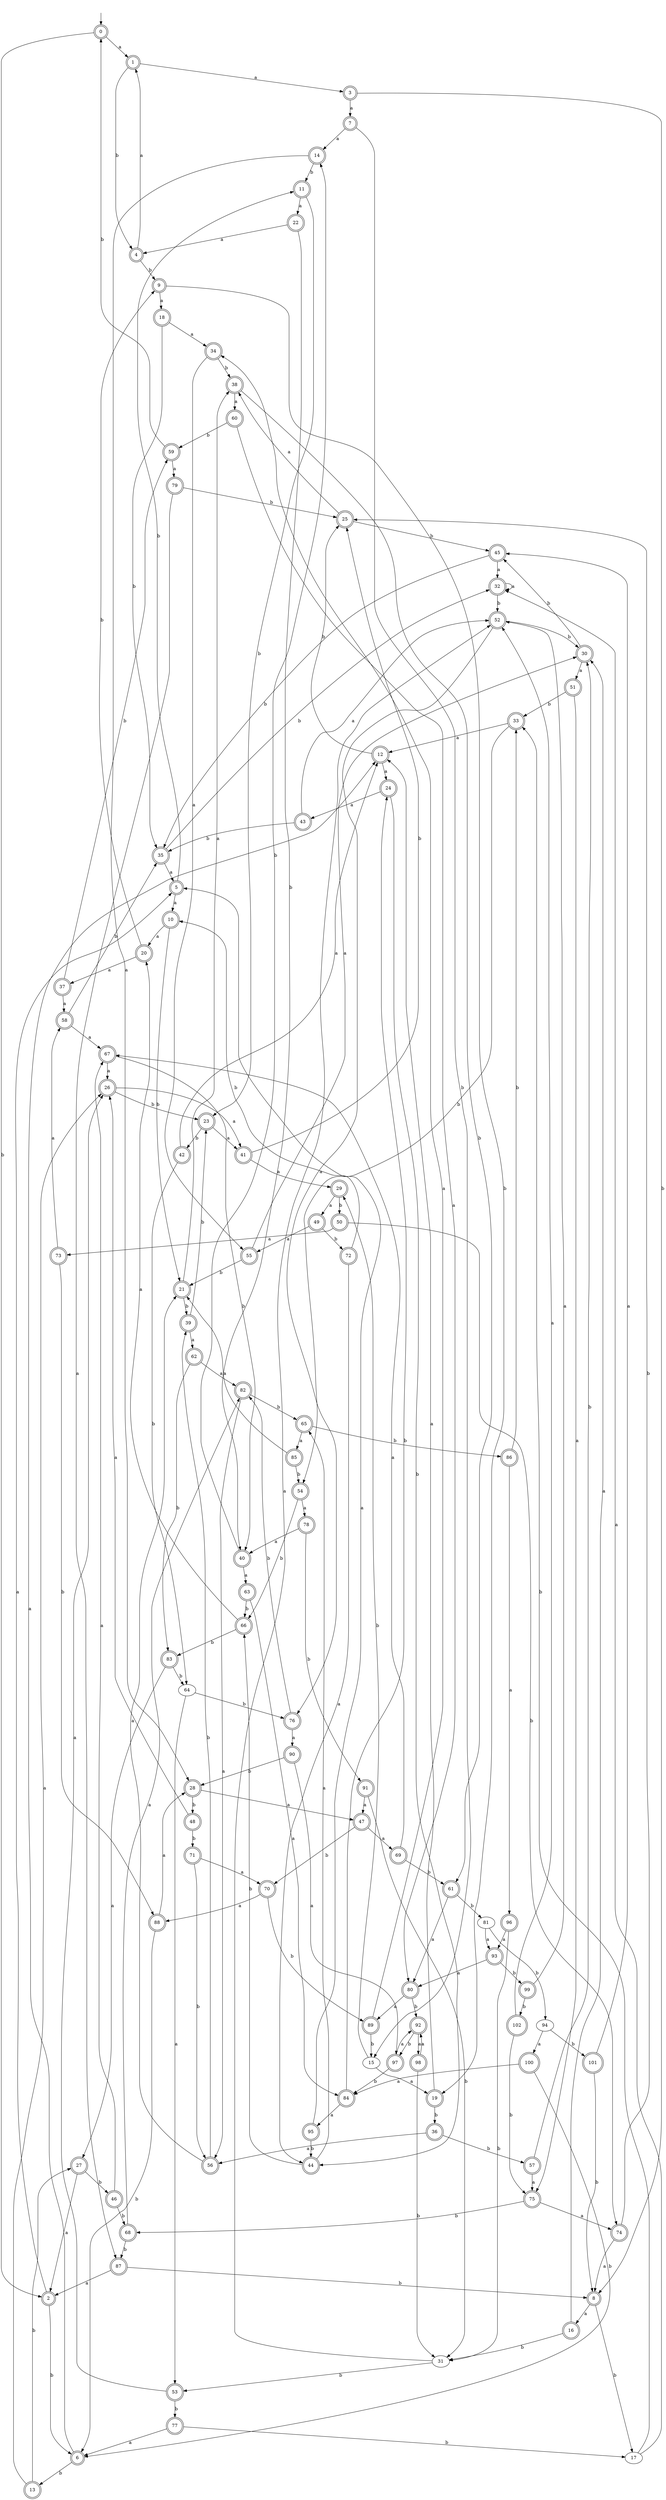 digraph RandomDFA {
  __start0 [label="", shape=none];
  __start0 -> 0 [label=""];
  0 [shape=circle] [shape=doublecircle]
  0 -> 1 [label="a"]
  0 -> 2 [label="b"]
  1 [shape=doublecircle]
  1 -> 3 [label="a"]
  1 -> 4 [label="b"]
  2 [shape=doublecircle]
  2 -> 5 [label="a"]
  2 -> 6 [label="b"]
  3 [shape=doublecircle]
  3 -> 7 [label="a"]
  3 -> 8 [label="b"]
  4 [shape=doublecircle]
  4 -> 1 [label="a"]
  4 -> 9 [label="b"]
  5 [shape=doublecircle]
  5 -> 10 [label="a"]
  5 -> 11 [label="b"]
  6 [shape=doublecircle]
  6 -> 12 [label="a"]
  6 -> 13 [label="b"]
  7 [shape=doublecircle]
  7 -> 14 [label="a"]
  7 -> 15 [label="b"]
  8 [shape=doublecircle]
  8 -> 16 [label="a"]
  8 -> 17 [label="b"]
  9 [shape=doublecircle]
  9 -> 18 [label="a"]
  9 -> 19 [label="b"]
  10 [shape=doublecircle]
  10 -> 20 [label="a"]
  10 -> 21 [label="b"]
  11 [shape=doublecircle]
  11 -> 22 [label="a"]
  11 -> 23 [label="b"]
  12 [shape=doublecircle]
  12 -> 24 [label="a"]
  12 -> 25 [label="b"]
  13 [shape=doublecircle]
  13 -> 26 [label="a"]
  13 -> 27 [label="b"]
  14 [shape=doublecircle]
  14 -> 28 [label="a"]
  14 -> 11 [label="b"]
  15
  15 -> 19 [label="a"]
  15 -> 29 [label="b"]
  16 [shape=doublecircle]
  16 -> 30 [label="a"]
  16 -> 31 [label="b"]
  17
  17 -> 32 [label="a"]
  17 -> 33 [label="b"]
  18 [shape=doublecircle]
  18 -> 34 [label="a"]
  18 -> 35 [label="b"]
  19 [shape=doublecircle]
  19 -> 12 [label="a"]
  19 -> 36 [label="b"]
  20 [shape=doublecircle]
  20 -> 37 [label="a"]
  20 -> 9 [label="b"]
  21 [shape=doublecircle]
  21 -> 38 [label="a"]
  21 -> 39 [label="b"]
  22 [shape=doublecircle]
  22 -> 4 [label="a"]
  22 -> 40 [label="b"]
  23 [shape=doublecircle]
  23 -> 41 [label="a"]
  23 -> 42 [label="b"]
  24 [shape=doublecircle]
  24 -> 43 [label="a"]
  24 -> 44 [label="b"]
  25 [shape=doublecircle]
  25 -> 38 [label="a"]
  25 -> 45 [label="b"]
  26 [shape=doublecircle]
  26 -> 41 [label="a"]
  26 -> 23 [label="b"]
  27 [shape=doublecircle]
  27 -> 2 [label="a"]
  27 -> 46 [label="b"]
  28 [shape=doublecircle]
  28 -> 47 [label="a"]
  28 -> 48 [label="b"]
  29 [shape=doublecircle]
  29 -> 49 [label="a"]
  29 -> 50 [label="b"]
  30 [shape=doublecircle]
  30 -> 51 [label="a"]
  30 -> 45 [label="b"]
  31
  31 -> 52 [label="a"]
  31 -> 53 [label="b"]
  32 [shape=doublecircle]
  32 -> 32 [label="a"]
  32 -> 52 [label="b"]
  33 [shape=doublecircle]
  33 -> 12 [label="a"]
  33 -> 54 [label="b"]
  34 [shape=doublecircle]
  34 -> 55 [label="a"]
  34 -> 38 [label="b"]
  35 [shape=doublecircle]
  35 -> 5 [label="a"]
  35 -> 32 [label="b"]
  36 [shape=doublecircle]
  36 -> 56 [label="a"]
  36 -> 57 [label="b"]
  37 [shape=doublecircle]
  37 -> 58 [label="a"]
  37 -> 59 [label="b"]
  38 [shape=doublecircle]
  38 -> 60 [label="a"]
  38 -> 61 [label="b"]
  39 [shape=doublecircle]
  39 -> 62 [label="a"]
  39 -> 23 [label="b"]
  40 [shape=doublecircle]
  40 -> 63 [label="a"]
  40 -> 14 [label="b"]
  41 [shape=doublecircle]
  41 -> 29 [label="a"]
  41 -> 25 [label="b"]
  42 [shape=doublecircle]
  42 -> 12 [label="a"]
  42 -> 64 [label="b"]
  43 [shape=doublecircle]
  43 -> 52 [label="a"]
  43 -> 35 [label="b"]
  44 [shape=doublecircle]
  44 -> 65 [label="a"]
  44 -> 66 [label="b"]
  45 [shape=doublecircle]
  45 -> 32 [label="a"]
  45 -> 35 [label="b"]
  46 [shape=doublecircle]
  46 -> 67 [label="a"]
  46 -> 68 [label="b"]
  47 [shape=doublecircle]
  47 -> 69 [label="a"]
  47 -> 70 [label="b"]
  48 [shape=doublecircle]
  48 -> 26 [label="a"]
  48 -> 71 [label="b"]
  49 [shape=doublecircle]
  49 -> 55 [label="a"]
  49 -> 72 [label="b"]
  50 [shape=doublecircle]
  50 -> 73 [label="a"]
  50 -> 74 [label="b"]
  51 [shape=doublecircle]
  51 -> 75 [label="a"]
  51 -> 33 [label="b"]
  52 [shape=doublecircle]
  52 -> 76 [label="a"]
  52 -> 30 [label="b"]
  53 [shape=doublecircle]
  53 -> 26 [label="a"]
  53 -> 77 [label="b"]
  54 [shape=doublecircle]
  54 -> 78 [label="a"]
  54 -> 66 [label="b"]
  55 [shape=doublecircle]
  55 -> 30 [label="a"]
  55 -> 21 [label="b"]
  56 [shape=doublecircle]
  56 -> 21 [label="a"]
  56 -> 39 [label="b"]
  57 [shape=doublecircle]
  57 -> 75 [label="a"]
  57 -> 30 [label="b"]
  58 [shape=doublecircle]
  58 -> 67 [label="a"]
  58 -> 35 [label="b"]
  59 [shape=doublecircle]
  59 -> 79 [label="a"]
  59 -> 0 [label="b"]
  60 [shape=doublecircle]
  60 -> 80 [label="a"]
  60 -> 59 [label="b"]
  61 [shape=doublecircle]
  61 -> 80 [label="a"]
  61 -> 81 [label="b"]
  62 [shape=doublecircle]
  62 -> 82 [label="a"]
  62 -> 83 [label="b"]
  63 [shape=doublecircle]
  63 -> 84 [label="a"]
  63 -> 66 [label="b"]
  64
  64 -> 53 [label="a"]
  64 -> 76 [label="b"]
  65 [shape=doublecircle]
  65 -> 85 [label="a"]
  65 -> 86 [label="b"]
  66 [shape=doublecircle]
  66 -> 20 [label="a"]
  66 -> 83 [label="b"]
  67 [shape=doublecircle]
  67 -> 26 [label="a"]
  67 -> 40 [label="b"]
  68 [shape=doublecircle]
  68 -> 82 [label="a"]
  68 -> 87 [label="b"]
  69 [shape=doublecircle]
  69 -> 67 [label="a"]
  69 -> 61 [label="b"]
  70 [shape=doublecircle]
  70 -> 88 [label="a"]
  70 -> 89 [label="b"]
  71 [shape=doublecircle]
  71 -> 70 [label="a"]
  71 -> 56 [label="b"]
  72 [shape=doublecircle]
  72 -> 44 [label="a"]
  72 -> 10 [label="b"]
  73 [shape=doublecircle]
  73 -> 58 [label="a"]
  73 -> 88 [label="b"]
  74 [shape=doublecircle]
  74 -> 8 [label="a"]
  74 -> 25 [label="b"]
  75 [shape=doublecircle]
  75 -> 74 [label="a"]
  75 -> 68 [label="b"]
  76 [shape=doublecircle]
  76 -> 90 [label="a"]
  76 -> 82 [label="b"]
  77 [shape=doublecircle]
  77 -> 6 [label="a"]
  77 -> 17 [label="b"]
  78 [shape=doublecircle]
  78 -> 40 [label="a"]
  78 -> 91 [label="b"]
  79 [shape=doublecircle]
  79 -> 87 [label="a"]
  79 -> 25 [label="b"]
  80 [shape=doublecircle]
  80 -> 89 [label="a"]
  80 -> 92 [label="b"]
  81
  81 -> 93 [label="a"]
  81 -> 94 [label="b"]
  82 [shape=doublecircle]
  82 -> 56 [label="a"]
  82 -> 65 [label="b"]
  83 [shape=doublecircle]
  83 -> 27 [label="a"]
  83 -> 64 [label="b"]
  84 [shape=doublecircle]
  84 -> 95 [label="a"]
  84 -> 24 [label="b"]
  85 [shape=doublecircle]
  85 -> 21 [label="a"]
  85 -> 54 [label="b"]
  86 [shape=doublecircle]
  86 -> 96 [label="a"]
  86 -> 33 [label="b"]
  87 [shape=doublecircle]
  87 -> 2 [label="a"]
  87 -> 8 [label="b"]
  88 [shape=doublecircle]
  88 -> 28 [label="a"]
  88 -> 6 [label="b"]
  89 [shape=doublecircle]
  89 -> 34 [label="a"]
  89 -> 15 [label="b"]
  90 [shape=doublecircle]
  90 -> 97 [label="a"]
  90 -> 28 [label="b"]
  91 [shape=doublecircle]
  91 -> 47 [label="a"]
  91 -> 31 [label="b"]
  92 [shape=doublecircle]
  92 -> 98 [label="a"]
  92 -> 97 [label="b"]
  93 [shape=doublecircle]
  93 -> 80 [label="a"]
  93 -> 99 [label="b"]
  94
  94 -> 100 [label="a"]
  94 -> 101 [label="b"]
  95 [shape=doublecircle]
  95 -> 5 [label="a"]
  95 -> 44 [label="b"]
  96 [shape=doublecircle]
  96 -> 93 [label="a"]
  96 -> 31 [label="b"]
  97 [shape=doublecircle]
  97 -> 92 [label="a"]
  97 -> 84 [label="b"]
  98 [shape=doublecircle]
  98 -> 92 [label="a"]
  98 -> 31 [label="b"]
  99 [shape=doublecircle]
  99 -> 52 [label="a"]
  99 -> 102 [label="b"]
  100 [shape=doublecircle]
  100 -> 84 [label="a"]
  100 -> 6 [label="b"]
  101 [shape=doublecircle]
  101 -> 45 [label="a"]
  101 -> 8 [label="b"]
  102 [shape=doublecircle]
  102 -> 52 [label="a"]
  102 -> 75 [label="b"]
}
